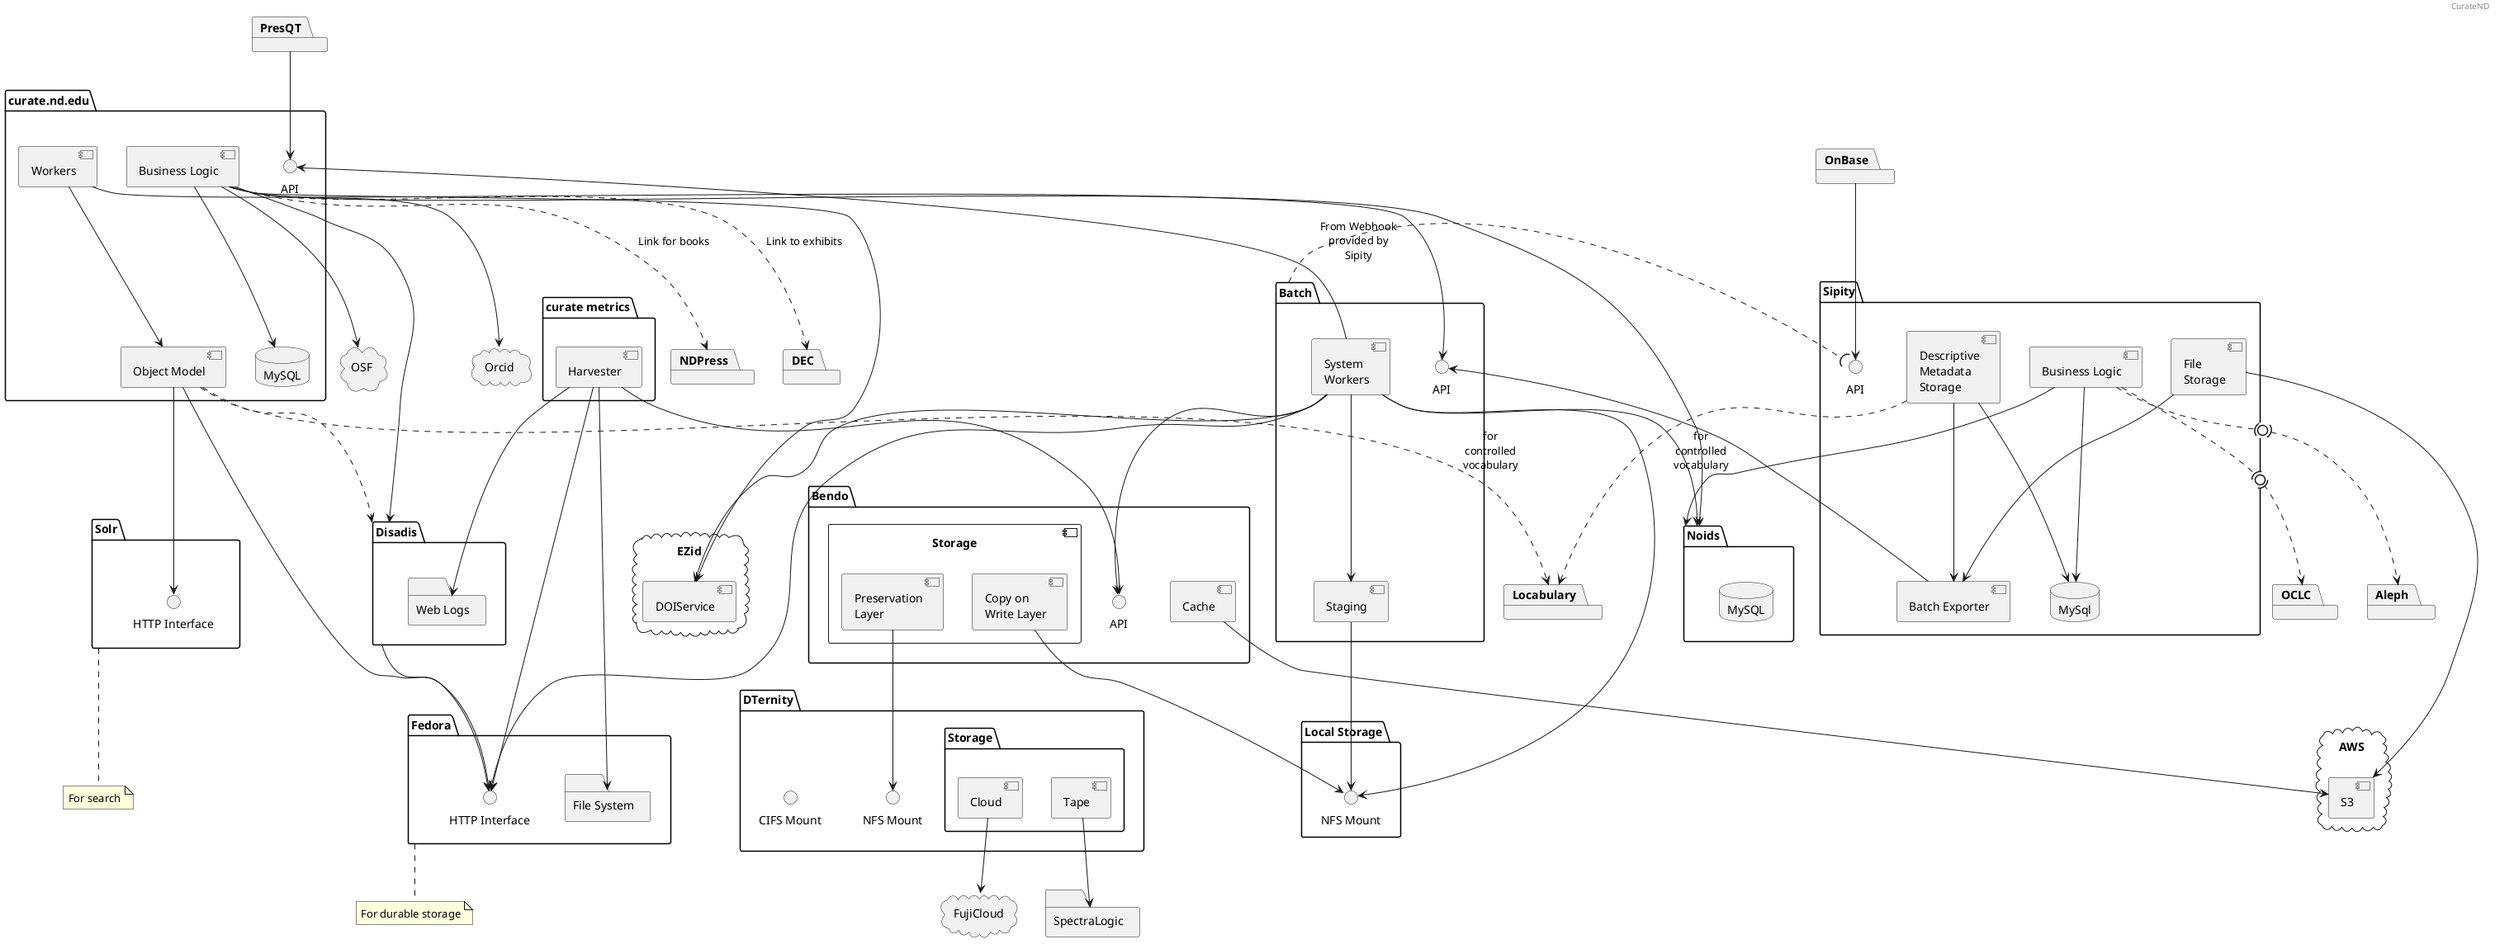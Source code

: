 # Render via PlantUML
# Generated via plantuml-preview (https://github.com/peele/plantuml-preview) in Atom
# package
# node
# folder
# frame
# cloud
# database
# interface
@startuml

header CurateND

package "curate.nd.edu" {
  component "Object Model" as CurateOM
  component "Workers" as CurateW
  component "Business Logic" as CurateBL
  database MySQL
  interface "API" as CurateAPI
  CurateW --> CurateOM
  CurateBL --> MySQL
}
package Disadis {
  folder "Web Logs" as WebLogs
}

package "Sipity" {
  component "File\nStorage" as SipityFS
  component "Descriptive\nMetadata\nStorage" as SipityDMS
  component "Batch Exporter" as SipityBE
  component "Business Logic" as SipityBL
  interface "API" as SipityAPI
  database "MySql"

}

package OCLC
package Aleph

package OnBase

package Locabulary
SipityDMS ..> Locabulary : "for\ncontrolled\nvocabulary"

cloud "AWS" {
  component S3
}

cloud OSF
CurateBL --> OSF
cloud Orcid
CurateBL --> Orcid

package DEC
package NDPress
package Locabulary
package PresQT

PresQT --> CurateAPI

CurateOM ..> Disadis
CurateBL ..> DEC : Link to exhibits
CurateBL ..> NDPress : Link for books
CurateOM ..> Locabulary : "for\ncontrolled\nvocabulary"

package "Fedora" {
  interface "HTTP Interface" as FedoraHTTP
  folder "File System" as FedoraFS
}
note bottom of Fedora
  For durable storage
end note

package "Solr" {
  interface "HTTP Interface" as SolrHTTP
}
note bottom of Solr
  For search
end note

package "Batch" {
  interface API as BatchAPI
  component "System\nWorkers" as BatchWorkers
  component Staging as BatchStaging
  BatchWorkers --> BatchStaging
}

package "Bendo" {
  interface API as BendoAPI
  component Cache as BendoC
  component Storage {
    component "Copy on\nWrite Layer" as BendoCOW
    component "Preservation\nLayer" as BendoPL
  }
}

package "DTernity" {
  interface "NFS Mount" as DTernityNFSM
  interface "CIFS Mount" as DTernityCIFSM
  package "Storage" as DTernityStorage {
    component "Cloud" as DternityCS
    component "Tape" as DternityTS
  }
}

folder "Local Storage" {
  interface "NFS Mount" as LocalNFSMount
}

folder "SpectraLogic"

cloud "FujiCloud"

cloud AWS {
  component S3
}

cloud EZid {
  component DOIService as EZidDoiService
}
CurateBL --> EZidDoiService
BatchWorkers --> EZidDoiService

package Noids {
  database MySQL as MySQLNoids
}
CurateBL --> Noids
BatchWorkers --> Noids

package "curate metrics" {
  component "Harvester"
  Harvester --> WebLogs
  Harvester --> FedoraHTTP
  Harvester --> FedoraFS
  Harvester --> BendoAPI
}

BendoPL --> DTernityNFSM
CurateOM --> FedoraHTTP
CurateOM --> SolrHTTP
BatchWorkers --> CurateAPI
BendoCOW --> LocalNFSMount
DternityTS --> SpectraLogic
DternityCS --> FujiCloud
BendoC --> S3
CurateW --> BatchAPI
BatchWorkers --> BendoAPI
BatchWorkers --> FedoraHTTP
BatchWorkers --> LocalNFSMount
BatchStaging --> LocalNFSMount
Disadis --> FedoraHTTP
CurateBL --> Disadis


SipityFS --> S3
SipityDMS --> MySql
SipityBE --> BatchAPI
SipityFS --> SipityBE
SipityDMS --> SipityBE
Batch ..( SipityAPI : "From Webhook\nprovided by\nSipity"
SipityBL --> MySql
SipityBL --> Noids
OnBase --> SipityAPI
SipityBL .(0).> Aleph
SipityBL .(0).> OCLC

@enduml
